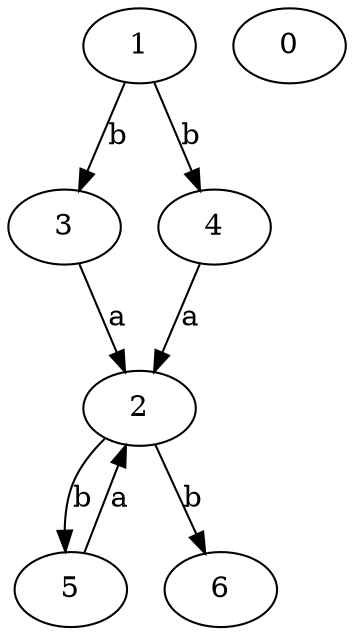 strict digraph  {
1;
2;
3;
4;
5;
0;
6;
1 -> 3  [label=b];
1 -> 4  [label=b];
2 -> 5  [label=b];
2 -> 6  [label=b];
3 -> 2  [label=a];
4 -> 2  [label=a];
5 -> 2  [label=a];
}
